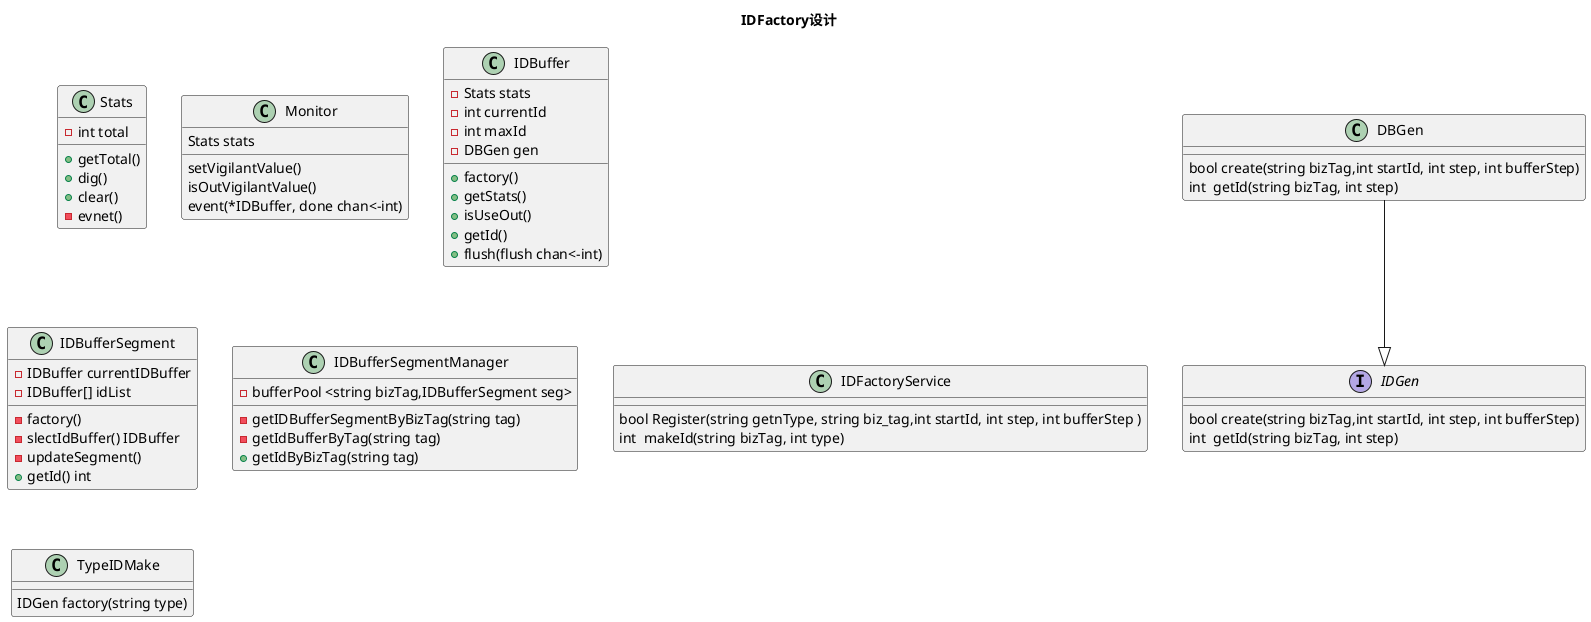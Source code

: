 @startuml
title IDFactory设计
class Stats {
  - int total
  +getTotal()
  +dig()
  +clear()
  -evnet()
}
class Monitor {
    Stats stats
    setVigilantValue()
    isOutVigilantValue()
    event(*IDBuffer, done chan<-int)
} 
class IDBuffer {
  - Stats stats 
  - int currentId
  - int maxId
  + factory()
  + getStats()
  + isUseOut()
  + getId()
  + flush(flush chan<-int)
  - DBGen gen
}
class IDBufferSegment{
    - IDBuffer currentIDBuffer
    - IDBuffer[] idList 
    - factory()
    - slectIdBuffer() IDBuffer
    - updateSegment()
    + getId() int
}
class IDBufferSegmentManager {
    - bufferPool <string bizTag,IDBufferSegment seg> 
    - getIDBufferSegmentByBizTag(string tag)
    - getIdBufferByTag(string tag)
    + getIdByBizTag(string tag)
}
class DBGen{
    bool create(string bizTag,int startId, int step, int bufferStep)
    int  getId(string bizTag, int step)
}
interface IDGen{
    bool create(string bizTag,int startId, int step, int bufferStep)
    int  getId(string bizTag, int step) 
}
class IDFactoryService{
    bool Register(string getnType, string biz_tag,int startId, int step, int bufferStep )
    int  makeId(string bizTag, int type)
        
}
class TypeIDMake{
    IDGen factory(string type)
}
DBGen --|> IDGen


@enduml
